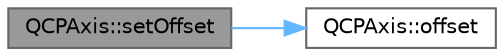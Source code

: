 digraph "QCPAxis::setOffset"
{
 // LATEX_PDF_SIZE
  bgcolor="transparent";
  edge [fontname=Helvetica,fontsize=10,labelfontname=Helvetica,labelfontsize=10];
  node [fontname=Helvetica,fontsize=10,shape=box,height=0.2,width=0.4];
  rankdir="LR";
  Node1 [label="QCPAxis::setOffset",height=0.2,width=0.4,color="gray40", fillcolor="grey60", style="filled", fontcolor="black",tooltip=" "];
  Node1 -> Node2 [color="steelblue1",style="solid"];
  Node2 [label="QCPAxis::offset",height=0.2,width=0.4,color="grey40", fillcolor="white", style="filled",URL="$class_q_c_p_axis.html#aef66fa16353b4993b1cceabfb644a1a9",tooltip=" "];
}
